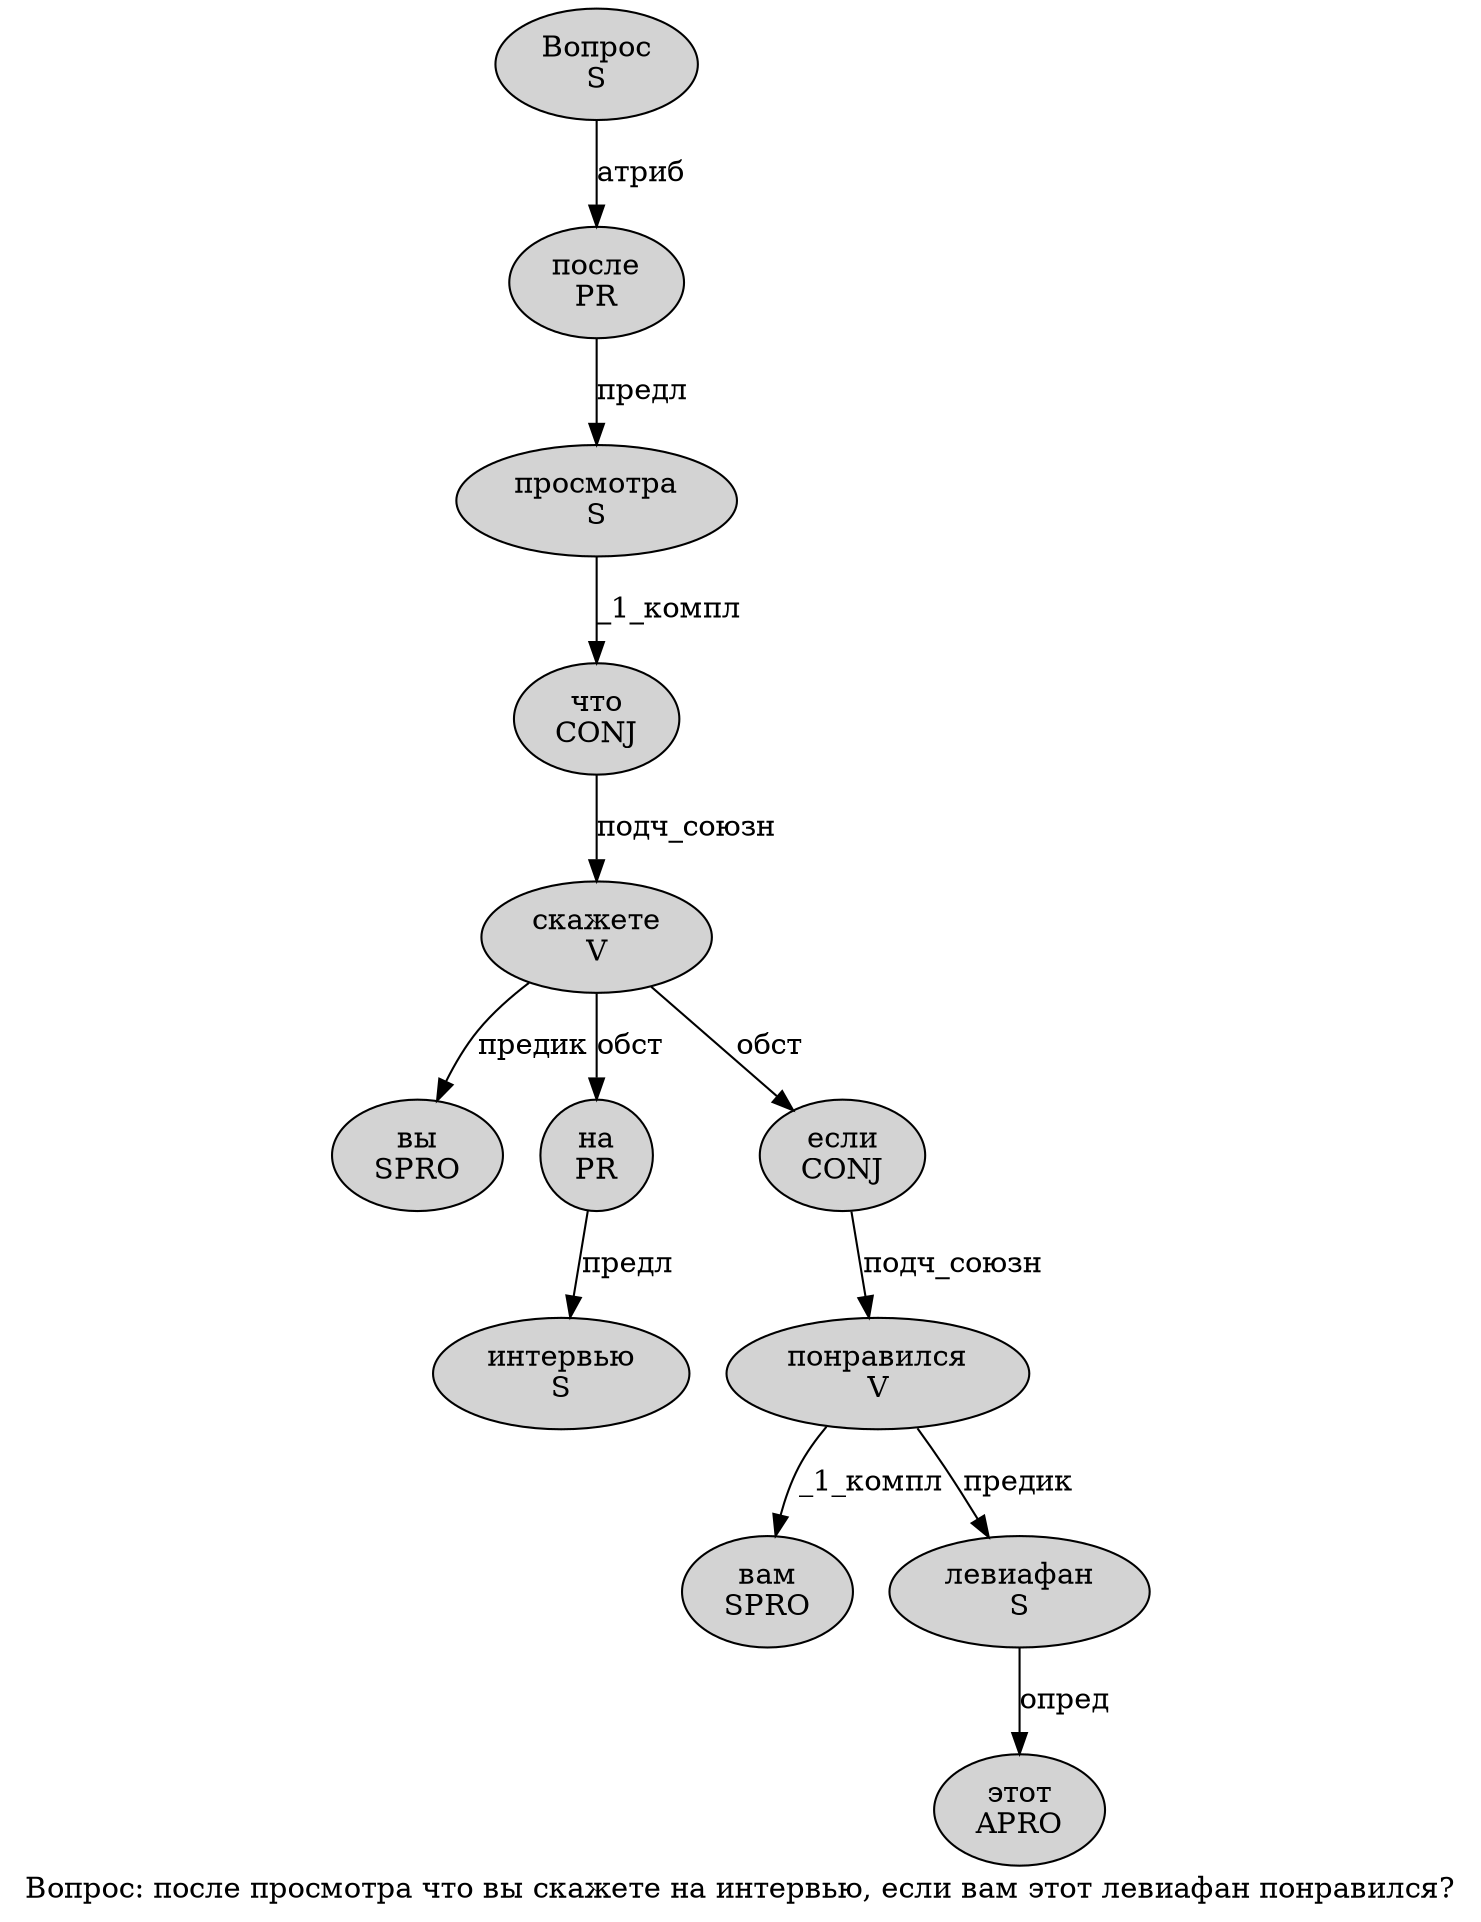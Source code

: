 digraph SENTENCE_2670 {
	graph [label="Вопрос: после просмотра что вы скажете на интервью, если вам этот левиафан понравился?"]
	node [style=filled]
		0 [label="Вопрос
S" color="" fillcolor=lightgray penwidth=1 shape=ellipse]
		2 [label="после
PR" color="" fillcolor=lightgray penwidth=1 shape=ellipse]
		3 [label="просмотра
S" color="" fillcolor=lightgray penwidth=1 shape=ellipse]
		4 [label="что
CONJ" color="" fillcolor=lightgray penwidth=1 shape=ellipse]
		5 [label="вы
SPRO" color="" fillcolor=lightgray penwidth=1 shape=ellipse]
		6 [label="скажете
V" color="" fillcolor=lightgray penwidth=1 shape=ellipse]
		7 [label="на
PR" color="" fillcolor=lightgray penwidth=1 shape=ellipse]
		8 [label="интервью
S" color="" fillcolor=lightgray penwidth=1 shape=ellipse]
		10 [label="если
CONJ" color="" fillcolor=lightgray penwidth=1 shape=ellipse]
		11 [label="вам
SPRO" color="" fillcolor=lightgray penwidth=1 shape=ellipse]
		12 [label="этот
APRO" color="" fillcolor=lightgray penwidth=1 shape=ellipse]
		13 [label="левиафан
S" color="" fillcolor=lightgray penwidth=1 shape=ellipse]
		14 [label="понравился
V" color="" fillcolor=lightgray penwidth=1 shape=ellipse]
			7 -> 8 [label="предл"]
			3 -> 4 [label="_1_компл"]
			14 -> 11 [label="_1_компл"]
			14 -> 13 [label="предик"]
			6 -> 5 [label="предик"]
			6 -> 7 [label="обст"]
			6 -> 10 [label="обст"]
			10 -> 14 [label="подч_союзн"]
			13 -> 12 [label="опред"]
			0 -> 2 [label="атриб"]
			2 -> 3 [label="предл"]
			4 -> 6 [label="подч_союзн"]
}